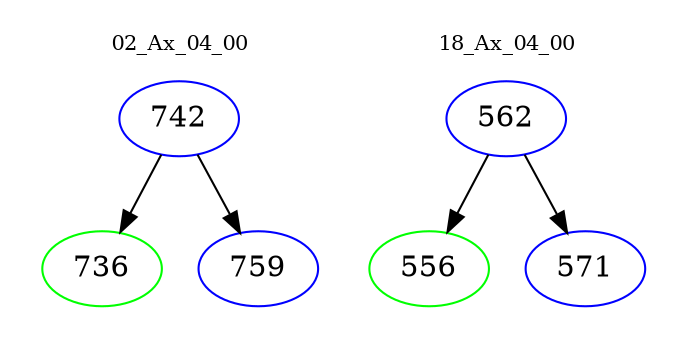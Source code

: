 digraph{
subgraph cluster_0 {
color = white
label = "02_Ax_04_00";
fontsize=10;
T0_742 [label="742", color="blue"]
T0_742 -> T0_736 [color="black"]
T0_736 [label="736", color="green"]
T0_742 -> T0_759 [color="black"]
T0_759 [label="759", color="blue"]
}
subgraph cluster_1 {
color = white
label = "18_Ax_04_00";
fontsize=10;
T1_562 [label="562", color="blue"]
T1_562 -> T1_556 [color="black"]
T1_556 [label="556", color="green"]
T1_562 -> T1_571 [color="black"]
T1_571 [label="571", color="blue"]
}
}
